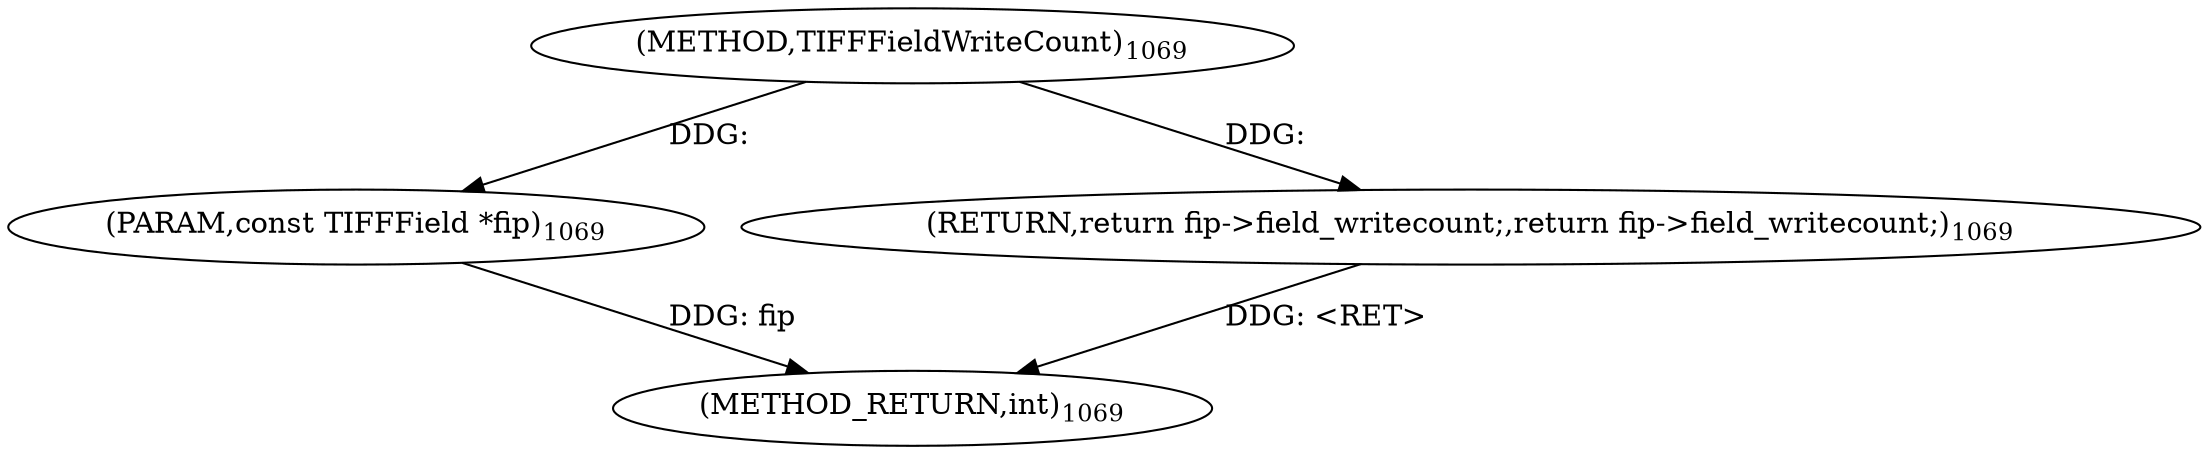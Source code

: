 digraph "TIFFFieldWriteCount" {  
"27724" [label = <(METHOD,TIFFFieldWriteCount)<SUB>1069</SUB>> ]
"27731" [label = <(METHOD_RETURN,int)<SUB>1069</SUB>> ]
"27725" [label = <(PARAM,const TIFFField *fip)<SUB>1069</SUB>> ]
"27727" [label = <(RETURN,return fip-&gt;field_writecount;,return fip-&gt;field_writecount;)<SUB>1069</SUB>> ]
  "27727" -> "27731"  [ label = "DDG: &lt;RET&gt;"] 
  "27725" -> "27731"  [ label = "DDG: fip"] 
  "27724" -> "27725"  [ label = "DDG: "] 
  "27724" -> "27727"  [ label = "DDG: "] 
}
